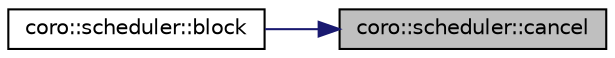 digraph "coro::scheduler::cancel"
{
 // LATEX_PDF_SIZE
  edge [fontname="Helvetica",fontsize="10",labelfontname="Helvetica",labelfontsize="10"];
  node [fontname="Helvetica",fontsize="10",shape=record];
  rankdir="RL";
  Node1 [label="coro::scheduler::cancel",height=0.2,width=0.4,color="black", fillcolor="grey75", style="filled", fontcolor="black",tooltip="cancel sleep operation prematurally"];
  Node1 -> Node2 [dir="back",color="midnightblue",fontsize="10",style="solid",fontname="Helvetica"];
  Node2 [label="coro::scheduler::block",height=0.2,width=0.4,color="black", fillcolor="white", style="filled",URL="$classcoro_1_1scheduler_a599c5e1ebcc4531674f5e9b7bf8dba63.html#a599c5e1ebcc4531674f5e9b7bf8dba63",tooltip="block specified identity to be scheduled"];
}
